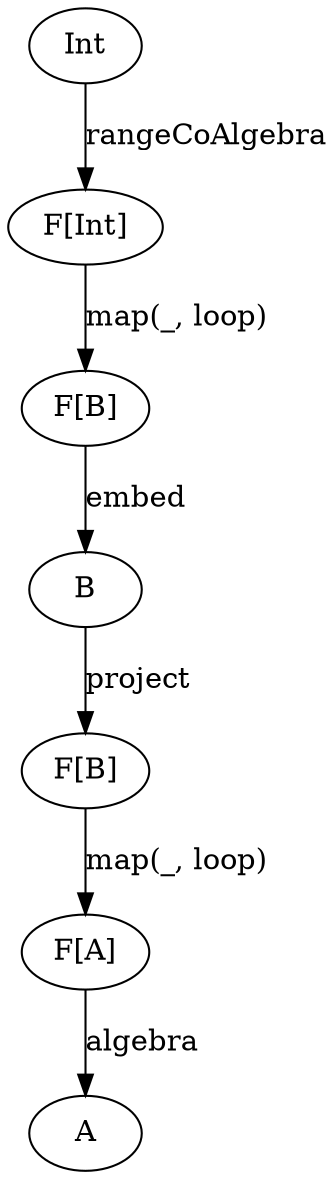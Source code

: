 digraph {
    class="dual"

    B[class="disabled"]

    subgraph FB_graph {
        anaFB[label="F[B]" class="disabled"]
        cataFB[label="F[B]" class="disabled"]
    }

    subgraph FA_graph {
        anaFA[label="F[Int]"]
        cataFA[label="F[A]" class="disabled"]
    }

    subgraph A_graph {
        anaA[label=Int]
        cataA[label=A class="disabled"]
    }

    B      -> cataFB[label=project class="disabled"]
    cataFB -> cataFA[label="map(_, loop)" class="disabled"]
    cataFA -> cataA[label=algebra class="disabled"]

    anaA  -> anaFA[label=rangeCoAlgebra]
    anaFA -> anaFB[label="map(_, loop)" class="disabled"]
    anaFB -> B[label=embed class="disabled"]

}
